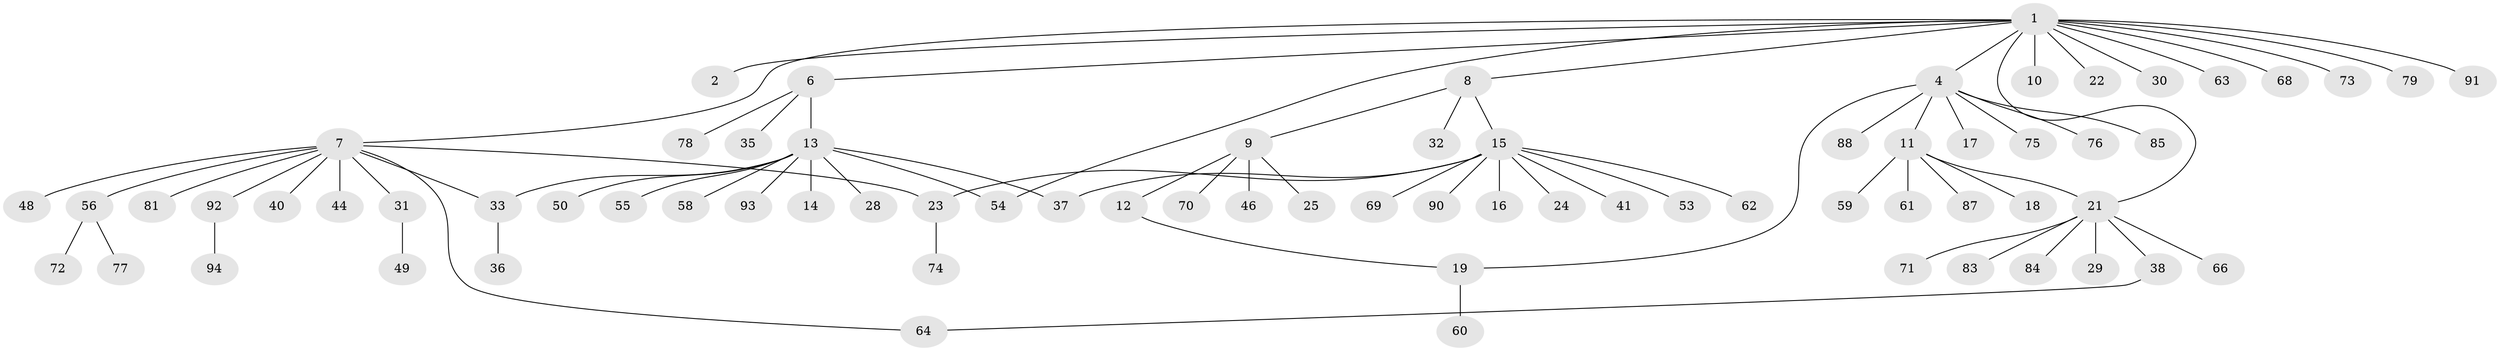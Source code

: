 // original degree distribution, {14: 0.010638297872340425, 1: 0.6170212765957447, 3: 0.05319148936170213, 8: 0.031914893617021274, 2: 0.20212765957446807, 5: 0.031914893617021274, 6: 0.010638297872340425, 11: 0.02127659574468085, 4: 0.02127659574468085}
// Generated by graph-tools (version 1.1) at 2025/11/02/27/25 16:11:09]
// undirected, 74 vertices, 80 edges
graph export_dot {
graph [start="1"]
  node [color=gray90,style=filled];
  1 [super="+3"];
  2;
  4 [super="+5"];
  6 [super="+51"];
  7 [super="+20"];
  8 [super="+47"];
  9 [super="+57"];
  10 [super="+42"];
  11 [super="+26"];
  12;
  13 [super="+27"];
  14;
  15 [super="+43"];
  16;
  17;
  18;
  19;
  21 [super="+45"];
  22 [super="+39"];
  23 [super="+34"];
  24 [super="+52"];
  25;
  28 [super="+82"];
  29;
  30;
  31;
  32;
  33;
  35;
  36;
  37;
  38;
  40;
  41 [super="+80"];
  44;
  46;
  48;
  49;
  50;
  53;
  54 [super="+67"];
  55;
  56 [super="+65"];
  58;
  59;
  60;
  61;
  62;
  63;
  64;
  66;
  68;
  69;
  70;
  71;
  72;
  73;
  74;
  75;
  76;
  77;
  78;
  79;
  81;
  83 [super="+86"];
  84 [super="+89"];
  85;
  87;
  88;
  90;
  91;
  92;
  93;
  94;
  1 -- 2;
  1 -- 4;
  1 -- 6;
  1 -- 7;
  1 -- 8;
  1 -- 10;
  1 -- 21;
  1 -- 30;
  1 -- 54;
  1 -- 63;
  1 -- 68;
  1 -- 73;
  1 -- 91;
  1 -- 22;
  1 -- 79;
  4 -- 11;
  4 -- 19;
  4 -- 75;
  4 -- 76;
  4 -- 85;
  4 -- 88;
  4 -- 17;
  6 -- 13;
  6 -- 35;
  6 -- 78;
  7 -- 64;
  7 -- 33;
  7 -- 40;
  7 -- 44;
  7 -- 48;
  7 -- 81;
  7 -- 23;
  7 -- 56;
  7 -- 92;
  7 -- 31;
  8 -- 9;
  8 -- 15;
  8 -- 32;
  9 -- 12;
  9 -- 25;
  9 -- 46;
  9 -- 70;
  11 -- 18;
  11 -- 21;
  11 -- 59;
  11 -- 61;
  11 -- 87;
  12 -- 19;
  13 -- 14;
  13 -- 28;
  13 -- 37;
  13 -- 50;
  13 -- 55;
  13 -- 93;
  13 -- 33;
  13 -- 58;
  13 -- 54;
  15 -- 16;
  15 -- 23;
  15 -- 24;
  15 -- 37;
  15 -- 41;
  15 -- 53;
  15 -- 62;
  15 -- 69;
  15 -- 90;
  19 -- 60;
  21 -- 29;
  21 -- 38;
  21 -- 66;
  21 -- 83;
  21 -- 84;
  21 -- 71;
  23 -- 74;
  31 -- 49;
  33 -- 36;
  38 -- 64;
  56 -- 72;
  56 -- 77;
  92 -- 94;
}

